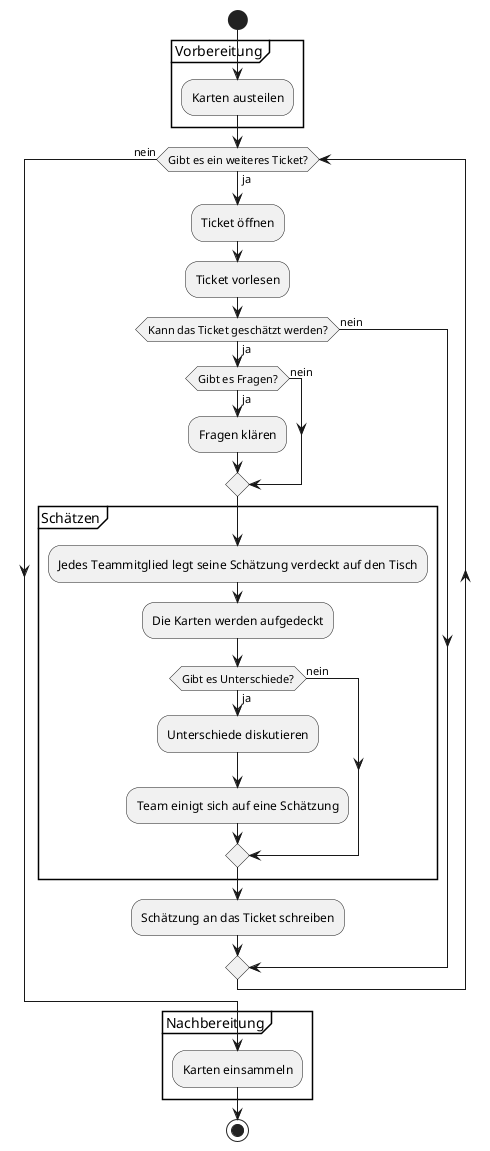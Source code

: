 @startuml
start
partition Vorbereitung {
	:Karten austeilen;
}
while (Gibt es ein weiteres Ticket?) is (ja)
	:Ticket öffnen;
	:Ticket vorlesen;
	if (Kann das Ticket geschätzt werden?) then (ja)
		if (Gibt es Fragen?) then (ja)
			:Fragen klären;
		else (nein)
		endif
		partition Schätzen {
			:Jedes Teammitglied legt seine Schätzung verdeckt auf den Tisch;
			:Die Karten werden aufgedeckt;
			if (Gibt es Unterschiede?) then (ja)
				:Unterschiede diskutieren;
				:Team einigt sich auf eine Schätzung;
			else (nein)
			endif
		}
		:Schätzung an das Ticket schreiben;
	else (nein)
	endif
endwhile (nein)
partition Nachbereitung {
	:Karten einsammeln;
}
stop
@enduml
